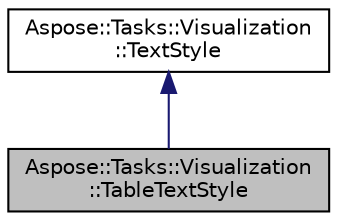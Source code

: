 digraph "Aspose::Tasks::Visualization::TableTextStyle"
{
 // LATEX_PDF_SIZE
  edge [fontname="Helvetica",fontsize="10",labelfontname="Helvetica",labelfontsize="10"];
  node [fontname="Helvetica",fontsize="10",shape=record];
  Node1 [label="Aspose::Tasks::Visualization\l::TableTextStyle",height=0.2,width=0.4,color="black", fillcolor="grey75", style="filled", fontcolor="black",tooltip="Represents a text style in a view table."];
  Node2 -> Node1 [dir="back",color="midnightblue",fontsize="10",style="solid",fontname="Helvetica"];
  Node2 [label="Aspose::Tasks::Visualization\l::TextStyle",height=0.2,width=0.4,color="black", fillcolor="white", style="filled",URL="$class_aspose_1_1_tasks_1_1_visualization_1_1_text_style.html",tooltip="Change the visual style of the text for an item in the project view."];
}
